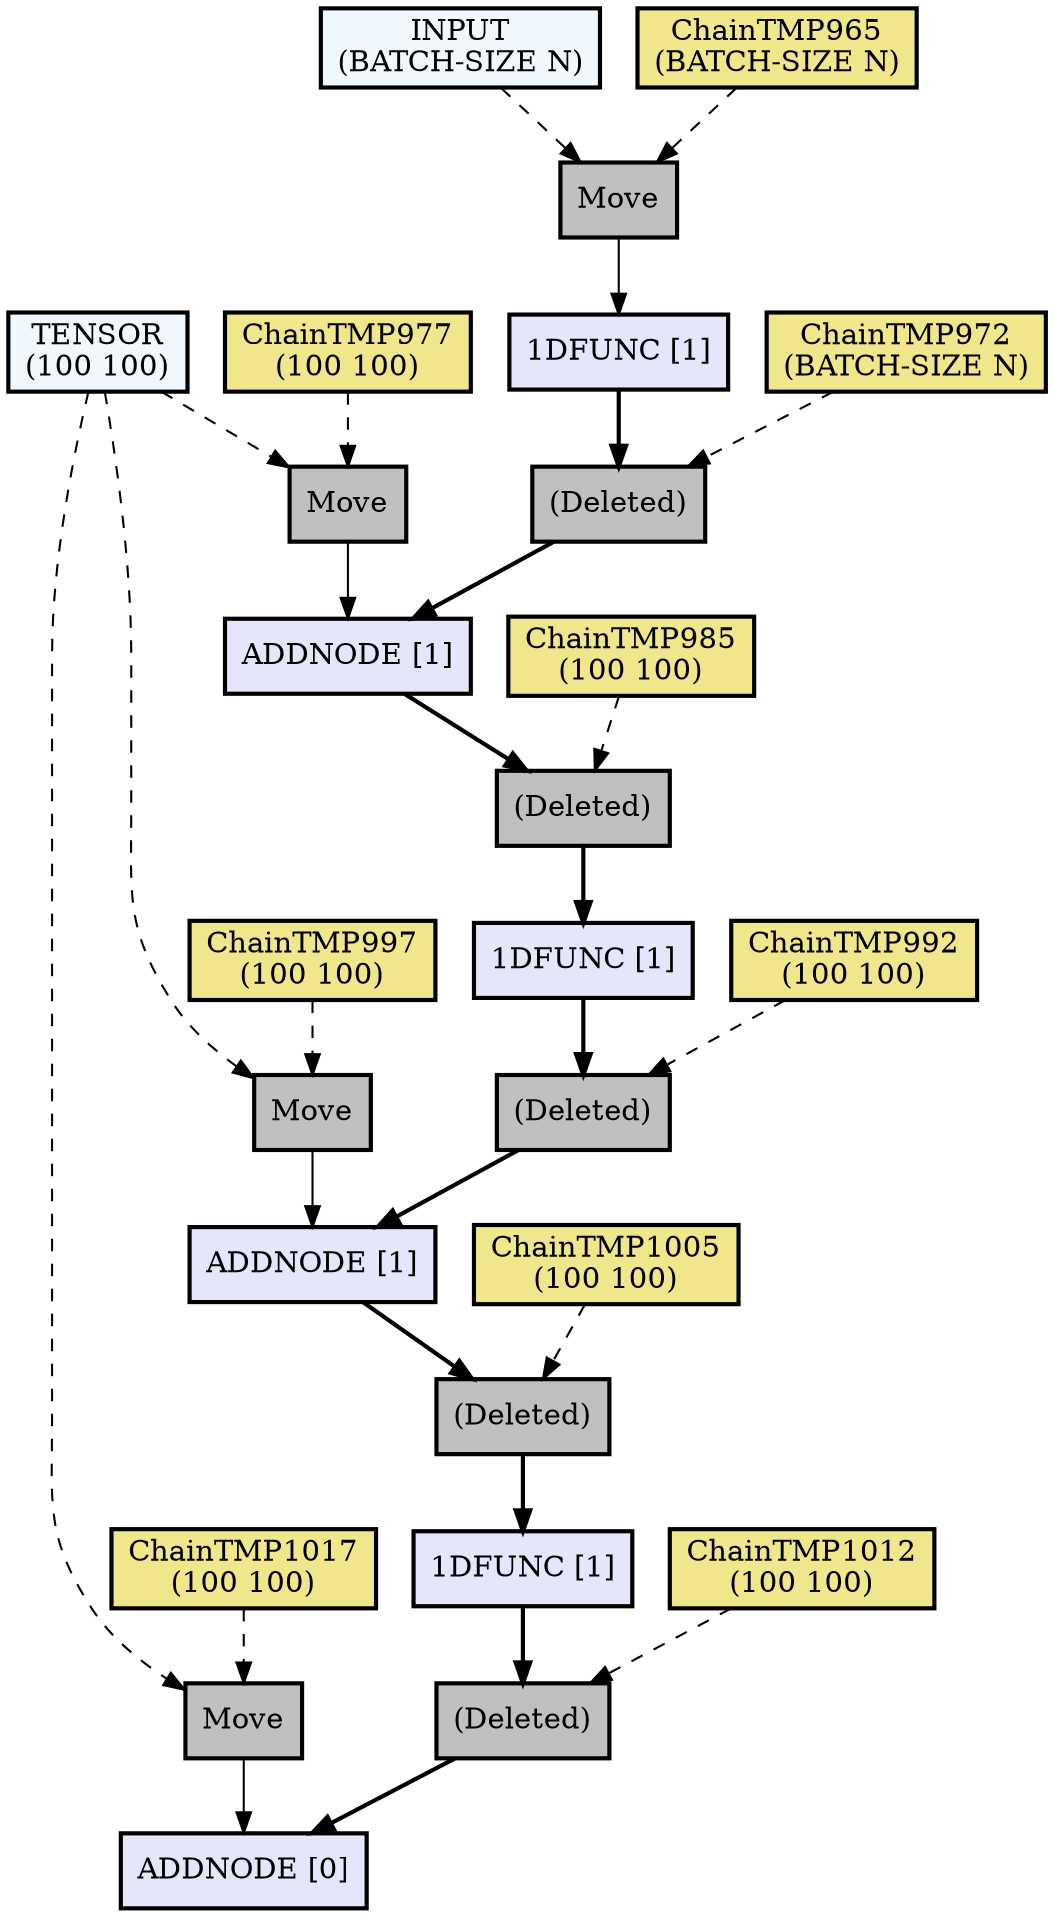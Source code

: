digraph computation_node {
  node[shape="box" style="filled" color="black" penwidth="2"];
  TENSOR [label = "TENSOR
(100 100)" fillcolor="#f0f8ff" style="filled, solid"];
  ChainTMP1017 [label = "ChainTMP1017
(100 100)" fillcolor="#f0e68c" style="filled, solid"];
  NODE1061 [label = "Move" fillcolor="gray" style="filled, solid"];
  TENSOR [label = "TENSOR
(100 100)" fillcolor="#f0f8ff" style="filled, solid"];
  ChainTMP997 [label = "ChainTMP997
(100 100)" fillcolor="#f0e68c" style="filled, solid"];
  NODE1058 [label = "Move" fillcolor="gray" style="filled, solid"];
  TENSOR [label = "TENSOR
(100 100)" fillcolor="#f0f8ff" style="filled, solid"];
  ChainTMP977 [label = "ChainTMP977
(100 100)" fillcolor="#f0e68c" style="filled, solid"];
  NODE1055 [label = "Move" fillcolor="gray" style="filled, solid"];
  INPUT [label = "INPUT
(BATCH-SIZE N)" fillcolor="#f0f8ff" style="filled, solid"];
  ChainTMP965 [label = "ChainTMP965
(BATCH-SIZE N)" fillcolor="#f0e68c" style="filled, solid"];
  NODE1052 [label = "Move" fillcolor="gray" style="filled, solid"];
  NODE1051 [label = "1DFUNC [1]" fillcolor="#e6e6fa" style="filled, solid"];
  ChainTMP972 [label = "ChainTMP972
(BATCH-SIZE N)" fillcolor="#f0e68c" style="filled, solid"];
  NODE1049 [label = "(Deleted)" fillcolor="gray" style="filled, solid"];
  NODE1048 [label = "ADDNODE [1]" fillcolor="#e6e6fa" style="filled, solid"];
  ChainTMP985 [label = "ChainTMP985
(100 100)" fillcolor="#f0e68c" style="filled, solid"];
  NODE1046 [label = "(Deleted)" fillcolor="gray" style="filled, solid"];
  NODE1045 [label = "1DFUNC [1]" fillcolor="#e6e6fa" style="filled, solid"];
  ChainTMP992 [label = "ChainTMP992
(100 100)" fillcolor="#f0e68c" style="filled, solid"];
  NODE1043 [label = "(Deleted)" fillcolor="gray" style="filled, solid"];
  NODE1042 [label = "ADDNODE [1]" fillcolor="#e6e6fa" style="filled, solid"];
  ChainTMP1005 [label = "ChainTMP1005
(100 100)" fillcolor="#f0e68c" style="filled, solid"];
  NODE1040 [label = "(Deleted)" fillcolor="gray" style="filled, solid"];
  NODE1039 [label = "1DFUNC [1]" fillcolor="#e6e6fa" style="filled, solid"];
  ChainTMP1012 [label = "ChainTMP1012
(100 100)" fillcolor="#f0e68c" style="filled, solid"];
  NODE1037 [label = "(Deleted)" fillcolor="gray" style="filled, solid"];
  NODE1036 [label = "ADDNODE [0]" fillcolor="#e6e6fa" style="filled, solid"];
  NODE1037 -> NODE1036[penwidth="2"];
  ChainTMP1012 -> NODE1037[style="dashed"];
  NODE1039 -> NODE1037[penwidth="2"];
  NODE1040 -> NODE1039[penwidth="2"];
  ChainTMP1005 -> NODE1040[style="dashed"];
  NODE1042 -> NODE1040[penwidth="2"];
  NODE1043 -> NODE1042[penwidth="2"];
  ChainTMP992 -> NODE1043[style="dashed"];
  NODE1045 -> NODE1043[penwidth="2"];
  NODE1046 -> NODE1045[penwidth="2"];
  ChainTMP985 -> NODE1046[style="dashed"];
  NODE1048 -> NODE1046[penwidth="2"];
  NODE1049 -> NODE1048[penwidth="2"];
  ChainTMP972 -> NODE1049[style="dashed"];
  NODE1051 -> NODE1049[penwidth="2"];
  NODE1052 -> NODE1051[weight=10];
  ChainTMP965 -> NODE1052[style="dashed"];
  INPUT -> NODE1052[style="dashed"];
  NODE1055 -> NODE1048[weight=10];
  ChainTMP977 -> NODE1055[style="dashed"];
  TENSOR -> NODE1055[style="dashed"];
  NODE1058 -> NODE1042[weight=10];
  ChainTMP997 -> NODE1058[style="dashed"];
  TENSOR -> NODE1058[style="dashed"];
  NODE1061 -> NODE1036[weight=10];
  ChainTMP1017 -> NODE1061[style="dashed"];
  TENSOR -> NODE1061[style="dashed"];
}

